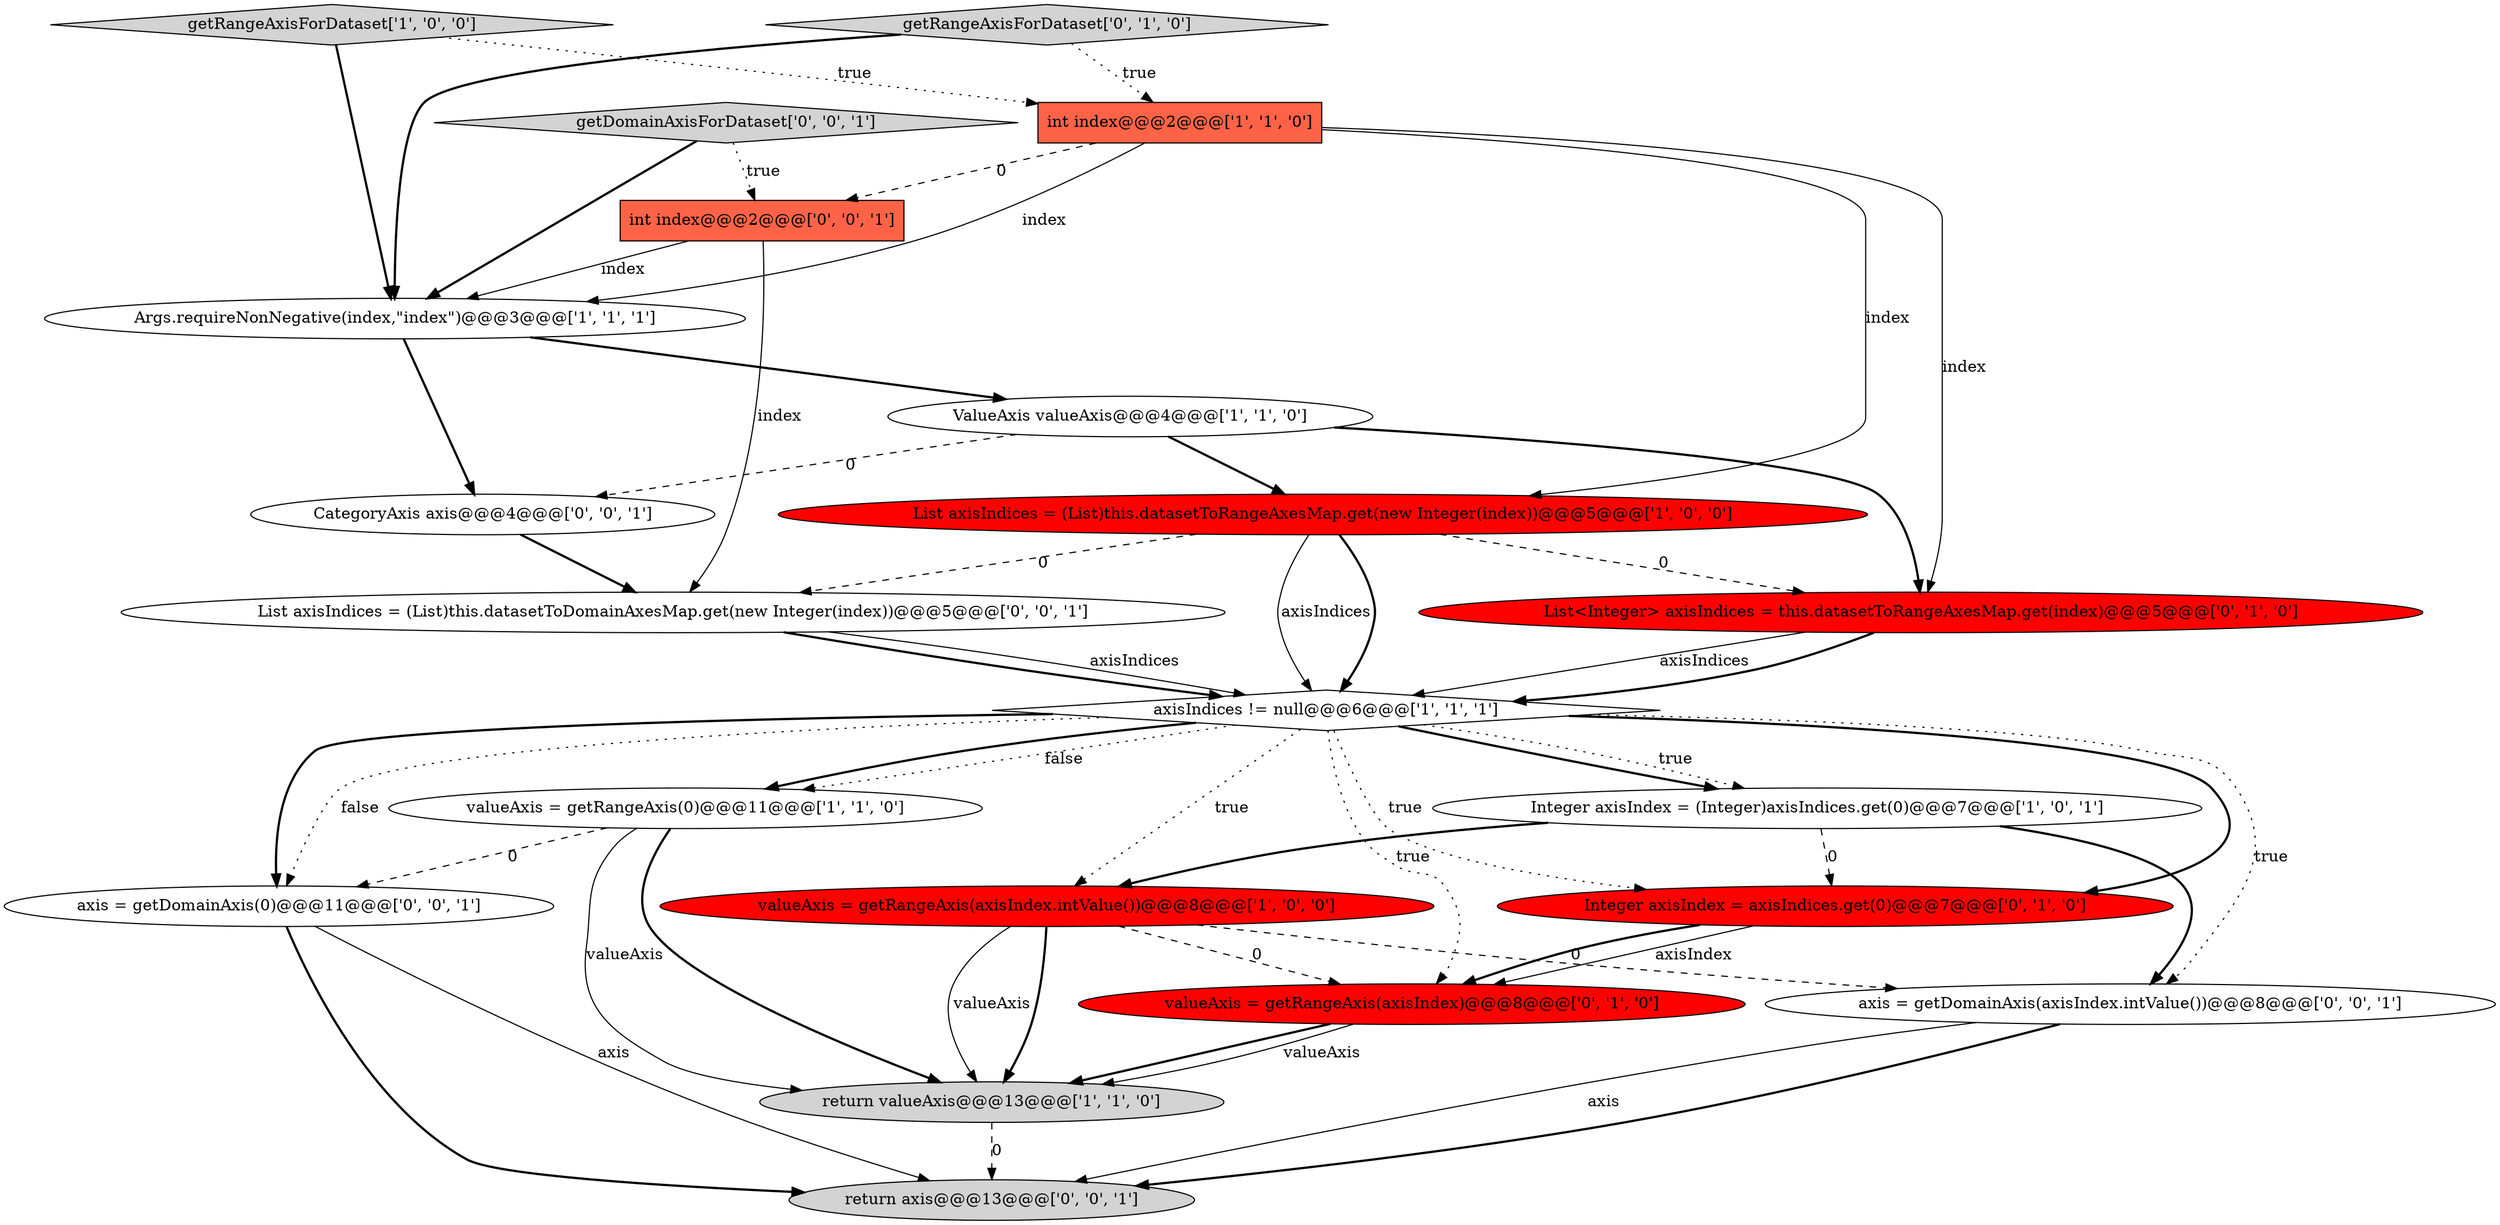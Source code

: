 digraph {
1 [style = filled, label = "int index@@@2@@@['1', '1', '0']", fillcolor = tomato, shape = box image = "AAA0AAABBB1BBB"];
16 [style = filled, label = "axis = getDomainAxis(0)@@@11@@@['0', '0', '1']", fillcolor = white, shape = ellipse image = "AAA0AAABBB3BBB"];
11 [style = filled, label = "valueAxis = getRangeAxis(axisIndex)@@@8@@@['0', '1', '0']", fillcolor = red, shape = ellipse image = "AAA1AAABBB2BBB"];
18 [style = filled, label = "List axisIndices = (List)this.datasetToDomainAxesMap.get(new Integer(index))@@@5@@@['0', '0', '1']", fillcolor = white, shape = ellipse image = "AAA0AAABBB3BBB"];
5 [style = filled, label = "return valueAxis@@@13@@@['1', '1', '0']", fillcolor = lightgray, shape = ellipse image = "AAA0AAABBB1BBB"];
4 [style = filled, label = "valueAxis = getRangeAxis(0)@@@11@@@['1', '1', '0']", fillcolor = white, shape = ellipse image = "AAA0AAABBB1BBB"];
8 [style = filled, label = "axisIndices != null@@@6@@@['1', '1', '1']", fillcolor = white, shape = diamond image = "AAA0AAABBB1BBB"];
10 [style = filled, label = "Integer axisIndex = axisIndices.get(0)@@@7@@@['0', '1', '0']", fillcolor = red, shape = ellipse image = "AAA1AAABBB2BBB"];
6 [style = filled, label = "getRangeAxisForDataset['1', '0', '0']", fillcolor = lightgray, shape = diamond image = "AAA0AAABBB1BBB"];
14 [style = filled, label = "getDomainAxisForDataset['0', '0', '1']", fillcolor = lightgray, shape = diamond image = "AAA0AAABBB3BBB"];
20 [style = filled, label = "CategoryAxis axis@@@4@@@['0', '0', '1']", fillcolor = white, shape = ellipse image = "AAA0AAABBB3BBB"];
17 [style = filled, label = "int index@@@2@@@['0', '0', '1']", fillcolor = tomato, shape = box image = "AAA0AAABBB3BBB"];
2 [style = filled, label = "ValueAxis valueAxis@@@4@@@['1', '1', '0']", fillcolor = white, shape = ellipse image = "AAA0AAABBB1BBB"];
0 [style = filled, label = "Integer axisIndex = (Integer)axisIndices.get(0)@@@7@@@['1', '0', '1']", fillcolor = white, shape = ellipse image = "AAA0AAABBB1BBB"];
19 [style = filled, label = "axis = getDomainAxis(axisIndex.intValue())@@@8@@@['0', '0', '1']", fillcolor = white, shape = ellipse image = "AAA0AAABBB3BBB"];
15 [style = filled, label = "return axis@@@13@@@['0', '0', '1']", fillcolor = lightgray, shape = ellipse image = "AAA0AAABBB3BBB"];
3 [style = filled, label = "Args.requireNonNegative(index,\"index\")@@@3@@@['1', '1', '1']", fillcolor = white, shape = ellipse image = "AAA0AAABBB1BBB"];
12 [style = filled, label = "List<Integer> axisIndices = this.datasetToRangeAxesMap.get(index)@@@5@@@['0', '1', '0']", fillcolor = red, shape = ellipse image = "AAA1AAABBB2BBB"];
13 [style = filled, label = "getRangeAxisForDataset['0', '1', '0']", fillcolor = lightgray, shape = diamond image = "AAA0AAABBB2BBB"];
7 [style = filled, label = "valueAxis = getRangeAxis(axisIndex.intValue())@@@8@@@['1', '0', '0']", fillcolor = red, shape = ellipse image = "AAA1AAABBB1BBB"];
9 [style = filled, label = "List axisIndices = (List)this.datasetToRangeAxesMap.get(new Integer(index))@@@5@@@['1', '0', '0']", fillcolor = red, shape = ellipse image = "AAA1AAABBB1BBB"];
14->3 [style = bold, label=""];
6->3 [style = bold, label=""];
8->10 [style = bold, label=""];
8->16 [style = bold, label=""];
16->15 [style = bold, label=""];
2->20 [style = dashed, label="0"];
4->16 [style = dashed, label="0"];
19->15 [style = solid, label="axis"];
9->8 [style = solid, label="axisIndices"];
0->19 [style = bold, label=""];
17->3 [style = solid, label="index"];
9->18 [style = dashed, label="0"];
7->5 [style = solid, label="valueAxis"];
17->18 [style = solid, label="index"];
6->1 [style = dotted, label="true"];
7->11 [style = dashed, label="0"];
8->7 [style = dotted, label="true"];
8->4 [style = dotted, label="false"];
2->9 [style = bold, label=""];
8->10 [style = dotted, label="true"];
9->8 [style = bold, label=""];
0->10 [style = dashed, label="0"];
2->12 [style = bold, label=""];
0->7 [style = bold, label=""];
8->0 [style = bold, label=""];
20->18 [style = bold, label=""];
14->17 [style = dotted, label="true"];
1->3 [style = solid, label="index"];
1->9 [style = solid, label="index"];
11->5 [style = bold, label=""];
7->5 [style = bold, label=""];
3->20 [style = bold, label=""];
13->1 [style = dotted, label="true"];
1->17 [style = dashed, label="0"];
3->2 [style = bold, label=""];
13->3 [style = bold, label=""];
7->19 [style = dashed, label="0"];
12->8 [style = solid, label="axisIndices"];
12->8 [style = bold, label=""];
4->5 [style = solid, label="valueAxis"];
1->12 [style = solid, label="index"];
8->16 [style = dotted, label="false"];
8->11 [style = dotted, label="true"];
8->0 [style = dotted, label="true"];
16->15 [style = solid, label="axis"];
18->8 [style = bold, label=""];
9->12 [style = dashed, label="0"];
10->11 [style = solid, label="axisIndex"];
8->4 [style = bold, label=""];
19->15 [style = bold, label=""];
5->15 [style = dashed, label="0"];
18->8 [style = solid, label="axisIndices"];
4->5 [style = bold, label=""];
11->5 [style = solid, label="valueAxis"];
8->19 [style = dotted, label="true"];
10->11 [style = bold, label=""];
}

